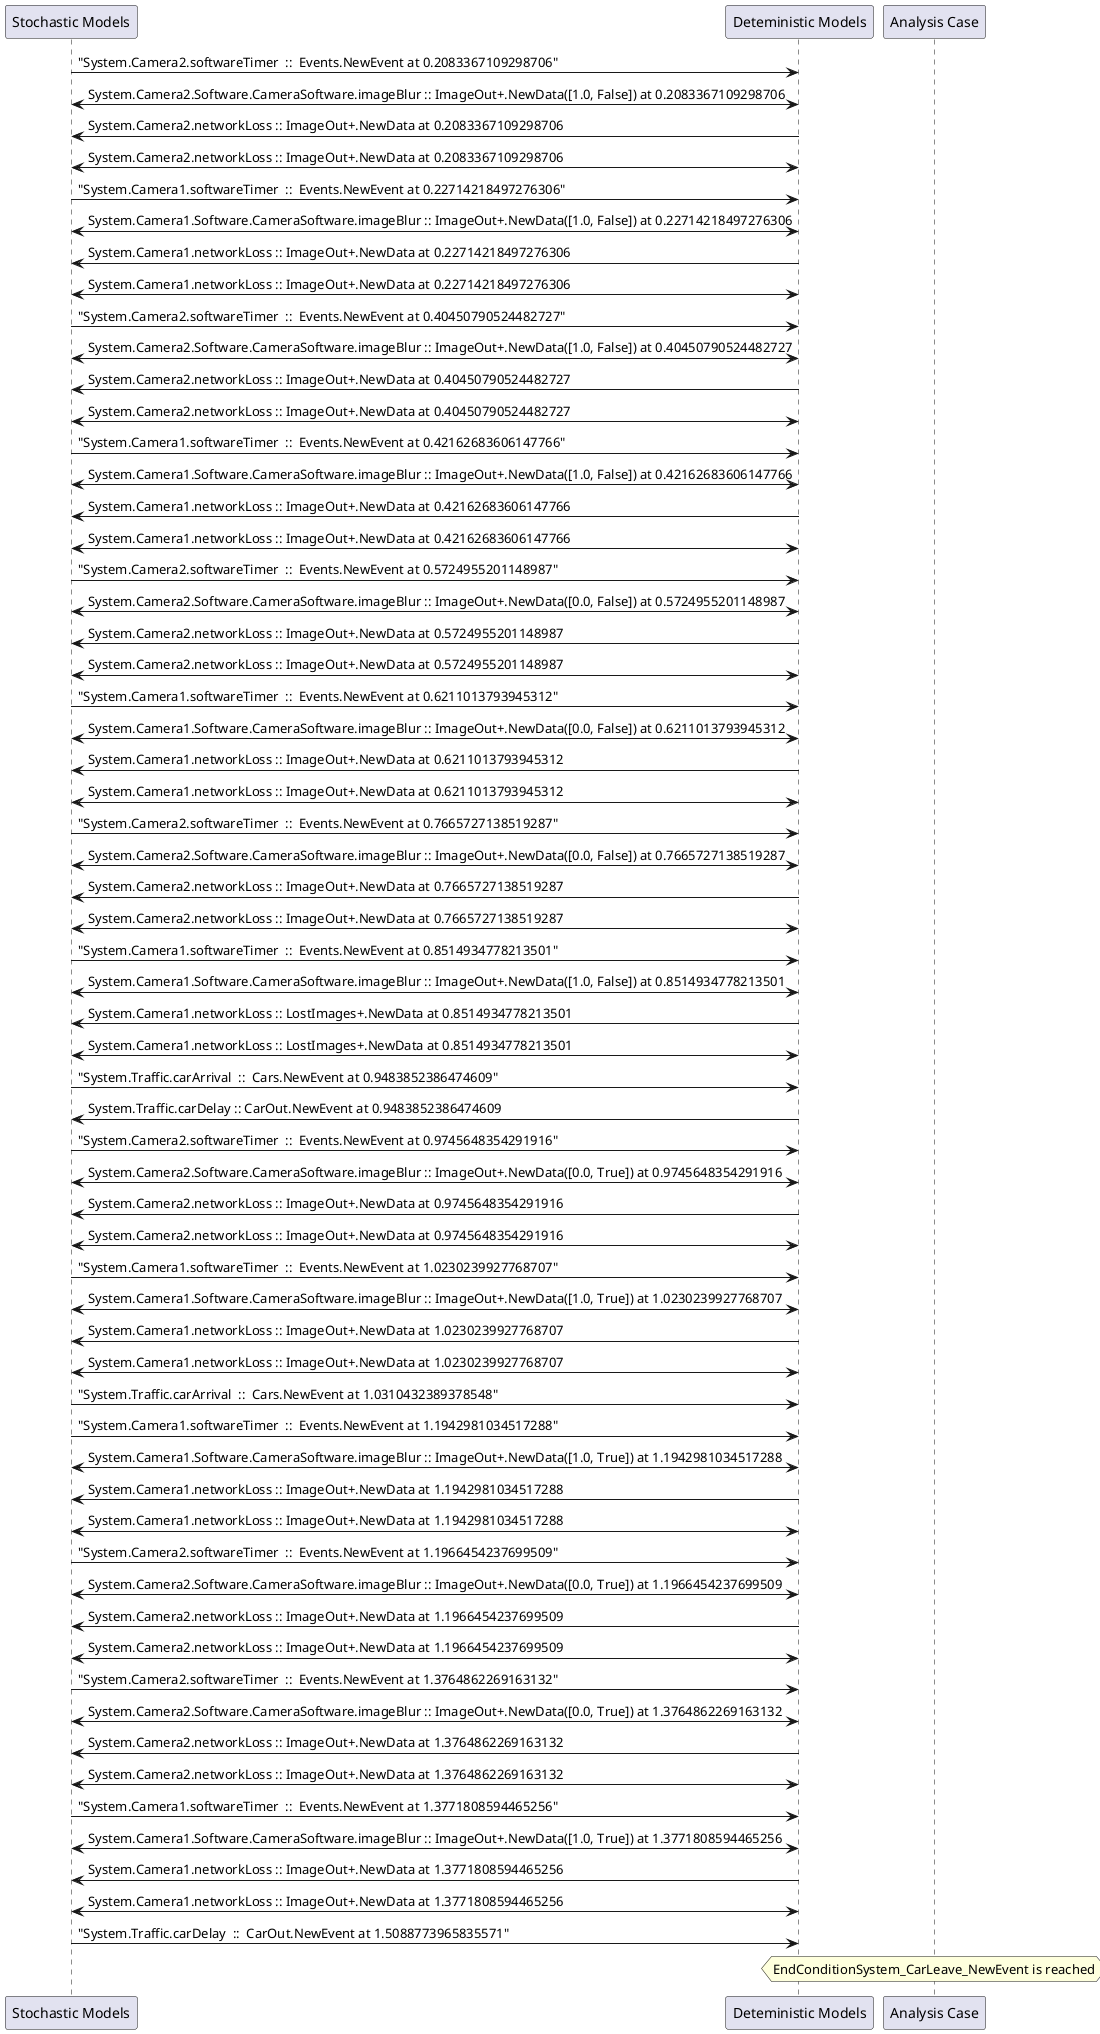 
	@startuml
	participant "Stochastic Models" as stochmodel
	participant "Deteministic Models" as detmodel
	participant "Analysis Case" as analysis
	{10470_stop} stochmodel -> detmodel : "System.Camera2.softwareTimer  ::  Events.NewEvent at 0.2083367109298706"
detmodel <-> stochmodel : System.Camera2.Software.CameraSoftware.imageBlur :: ImageOut+.NewData([1.0, False]) at 0.2083367109298706
detmodel -> stochmodel : System.Camera2.networkLoss :: ImageOut+.NewData at 0.2083367109298706
detmodel <-> stochmodel : System.Camera2.networkLoss :: ImageOut+.NewData at 0.2083367109298706
{10455_stop} stochmodel -> detmodel : "System.Camera1.softwareTimer  ::  Events.NewEvent at 0.22714218497276306"
detmodel <-> stochmodel : System.Camera1.Software.CameraSoftware.imageBlur :: ImageOut+.NewData([1.0, False]) at 0.22714218497276306
detmodel -> stochmodel : System.Camera1.networkLoss :: ImageOut+.NewData at 0.22714218497276306
detmodel <-> stochmodel : System.Camera1.networkLoss :: ImageOut+.NewData at 0.22714218497276306
{10471_stop} stochmodel -> detmodel : "System.Camera2.softwareTimer  ::  Events.NewEvent at 0.40450790524482727"
detmodel <-> stochmodel : System.Camera2.Software.CameraSoftware.imageBlur :: ImageOut+.NewData([1.0, False]) at 0.40450790524482727
detmodel -> stochmodel : System.Camera2.networkLoss :: ImageOut+.NewData at 0.40450790524482727
detmodel <-> stochmodel : System.Camera2.networkLoss :: ImageOut+.NewData at 0.40450790524482727
{10456_stop} stochmodel -> detmodel : "System.Camera1.softwareTimer  ::  Events.NewEvent at 0.42162683606147766"
detmodel <-> stochmodel : System.Camera1.Software.CameraSoftware.imageBlur :: ImageOut+.NewData([1.0, False]) at 0.42162683606147766
detmodel -> stochmodel : System.Camera1.networkLoss :: ImageOut+.NewData at 0.42162683606147766
detmodel <-> stochmodel : System.Camera1.networkLoss :: ImageOut+.NewData at 0.42162683606147766
{10472_stop} stochmodel -> detmodel : "System.Camera2.softwareTimer  ::  Events.NewEvent at 0.5724955201148987"
detmodel <-> stochmodel : System.Camera2.Software.CameraSoftware.imageBlur :: ImageOut+.NewData([0.0, False]) at 0.5724955201148987
detmodel -> stochmodel : System.Camera2.networkLoss :: ImageOut+.NewData at 0.5724955201148987
detmodel <-> stochmodel : System.Camera2.networkLoss :: ImageOut+.NewData at 0.5724955201148987
{10457_stop} stochmodel -> detmodel : "System.Camera1.softwareTimer  ::  Events.NewEvent at 0.6211013793945312"
detmodel <-> stochmodel : System.Camera1.Software.CameraSoftware.imageBlur :: ImageOut+.NewData([0.0, False]) at 0.6211013793945312
detmodel -> stochmodel : System.Camera1.networkLoss :: ImageOut+.NewData at 0.6211013793945312
detmodel <-> stochmodel : System.Camera1.networkLoss :: ImageOut+.NewData at 0.6211013793945312
{10473_stop} stochmodel -> detmodel : "System.Camera2.softwareTimer  ::  Events.NewEvent at 0.7665727138519287"
detmodel <-> stochmodel : System.Camera2.Software.CameraSoftware.imageBlur :: ImageOut+.NewData([0.0, False]) at 0.7665727138519287
detmodel -> stochmodel : System.Camera2.networkLoss :: ImageOut+.NewData at 0.7665727138519287
detmodel <-> stochmodel : System.Camera2.networkLoss :: ImageOut+.NewData at 0.7665727138519287
{10458_stop} stochmodel -> detmodel : "System.Camera1.softwareTimer  ::  Events.NewEvent at 0.8514934778213501"
detmodel <-> stochmodel : System.Camera1.Software.CameraSoftware.imageBlur :: ImageOut+.NewData([1.0, False]) at 0.8514934778213501
detmodel -> stochmodel : System.Camera1.networkLoss :: LostImages+.NewData at 0.8514934778213501
detmodel <-> stochmodel : System.Camera1.networkLoss :: LostImages+.NewData at 0.8514934778213501
{10486_stop} stochmodel -> detmodel : "System.Traffic.carArrival  ::  Cars.NewEvent at 0.9483852386474609"
{10491_start} detmodel -> stochmodel : System.Traffic.carDelay :: CarOut.NewEvent at 0.9483852386474609
{10474_stop} stochmodel -> detmodel : "System.Camera2.softwareTimer  ::  Events.NewEvent at 0.9745648354291916"
detmodel <-> stochmodel : System.Camera2.Software.CameraSoftware.imageBlur :: ImageOut+.NewData([0.0, True]) at 0.9745648354291916
detmodel -> stochmodel : System.Camera2.networkLoss :: ImageOut+.NewData at 0.9745648354291916
detmodel <-> stochmodel : System.Camera2.networkLoss :: ImageOut+.NewData at 0.9745648354291916
{10459_stop} stochmodel -> detmodel : "System.Camera1.softwareTimer  ::  Events.NewEvent at 1.0230239927768707"
detmodel <-> stochmodel : System.Camera1.Software.CameraSoftware.imageBlur :: ImageOut+.NewData([1.0, True]) at 1.0230239927768707
detmodel -> stochmodel : System.Camera1.networkLoss :: ImageOut+.NewData at 1.0230239927768707
detmodel <-> stochmodel : System.Camera1.networkLoss :: ImageOut+.NewData at 1.0230239927768707
{10487_stop} stochmodel -> detmodel : "System.Traffic.carArrival  ::  Cars.NewEvent at 1.0310432389378548"
{10460_stop} stochmodel -> detmodel : "System.Camera1.softwareTimer  ::  Events.NewEvent at 1.1942981034517288"
detmodel <-> stochmodel : System.Camera1.Software.CameraSoftware.imageBlur :: ImageOut+.NewData([1.0, True]) at 1.1942981034517288
detmodel -> stochmodel : System.Camera1.networkLoss :: ImageOut+.NewData at 1.1942981034517288
detmodel <-> stochmodel : System.Camera1.networkLoss :: ImageOut+.NewData at 1.1942981034517288
{10475_stop} stochmodel -> detmodel : "System.Camera2.softwareTimer  ::  Events.NewEvent at 1.1966454237699509"
detmodel <-> stochmodel : System.Camera2.Software.CameraSoftware.imageBlur :: ImageOut+.NewData([0.0, True]) at 1.1966454237699509
detmodel -> stochmodel : System.Camera2.networkLoss :: ImageOut+.NewData at 1.1966454237699509
detmodel <-> stochmodel : System.Camera2.networkLoss :: ImageOut+.NewData at 1.1966454237699509
{10476_stop} stochmodel -> detmodel : "System.Camera2.softwareTimer  ::  Events.NewEvent at 1.3764862269163132"
detmodel <-> stochmodel : System.Camera2.Software.CameraSoftware.imageBlur :: ImageOut+.NewData([0.0, True]) at 1.3764862269163132
detmodel -> stochmodel : System.Camera2.networkLoss :: ImageOut+.NewData at 1.3764862269163132
detmodel <-> stochmodel : System.Camera2.networkLoss :: ImageOut+.NewData at 1.3764862269163132
{10461_stop} stochmodel -> detmodel : "System.Camera1.softwareTimer  ::  Events.NewEvent at 1.3771808594465256"
detmodel <-> stochmodel : System.Camera1.Software.CameraSoftware.imageBlur :: ImageOut+.NewData([1.0, True]) at 1.3771808594465256
detmodel -> stochmodel : System.Camera1.networkLoss :: ImageOut+.NewData at 1.3771808594465256
detmodel <-> stochmodel : System.Camera1.networkLoss :: ImageOut+.NewData at 1.3771808594465256
{10491_stop} stochmodel -> detmodel : "System.Traffic.carDelay  ::  CarOut.NewEvent at 1.5088773965835571"
{10491_start} <-> {10491_stop} : delay
hnote over analysis 
EndConditionSystem_CarLeave_NewEvent is reached
endnote
@enduml